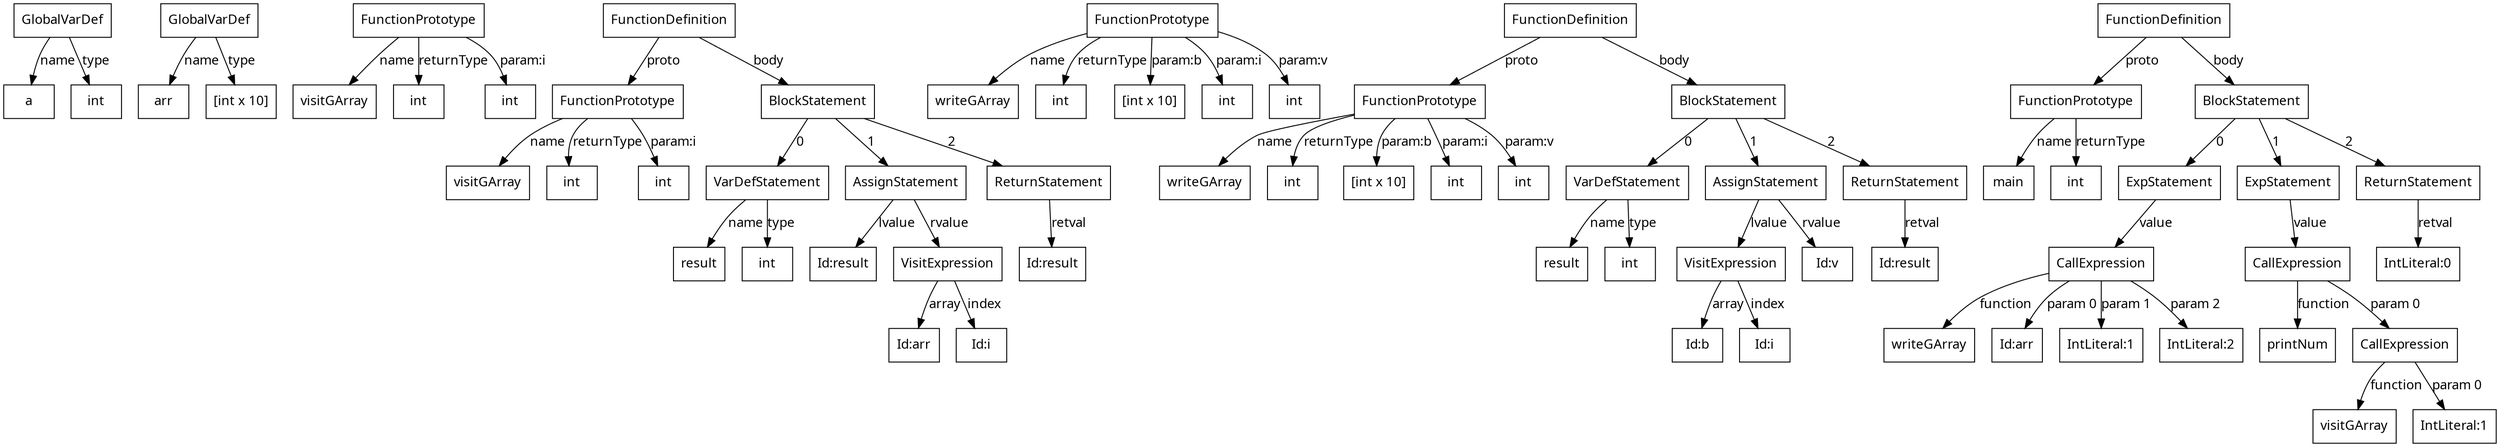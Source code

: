 digraph g {
node[shape = box, fontname = "Fira Code Light"]
edge[fontname = "Fira Code Light", splines = line]
56463552 [label="GlobalVarDef"]
56463552 -> 1 [label="name"]
1 [label="a"]
56463552 -> 2 [label="type"]
2 [label="int"]
56464168 [label="GlobalVarDef"]
56464168 -> 3 [label="name"]
3 [label="arr"]
56464168 -> 4 [label="type"]
4 [label="[int x 10]"]
56498816 [label="FunctionPrototype"]
56498816 -> 5 [label="name"]
5 [label="visitGArray"]
56498816 -> 6 [label="returnType"]
6 [label="int"]
56498816 -> 7 [label="param:i"]
7 [label="int"]
56479752 [label="FunctionDefinition"]
56479752 -> 56498296 [label="proto"]
56479752 -> 56438472 [label="body"]
56498296 [label="FunctionPrototype"]
56498296 -> 8 [label="name"]
8 [label="visitGArray"]
56498296 -> 9 [label="returnType"]
9 [label="int"]
56498296 -> 10 [label="param:i"]
10 [label="int"]
56438472 [label="BlockStatement"]
56438472 -> 56507208 [label=0]
56438472 -> 56480456 [label=1]
56438472 -> 56480520 [label=2]
56507208 [label="VarDefStatement"]
56507208 -> 11 [label="name"]
11 [label="result"]
56507208 -> 12 [label="type"]
12 [label="int"]
56480456 [label="AssignStatement"]
56480456 -> 56513568 [label="lvalue"]
56480456 -> 56480328 [label="rvalue"]
56513568 [label="Id:result"]
56480328 [label="VisitExpression"]
56480328 -> 56464432 [label="array"]
56464432 [label="Id:arr"]
56480328 -> 56513216 [label="index"]
56513216 [label="Id:i"]
56480520 [label="ReturnStatement"]
56480520 -> 56515240 [label="retval"]
56515240 [label="Id:result"]
56498920 [label="FunctionPrototype"]
56498920 -> 13 [label="name"]
13 [label="writeGArray"]
56498920 -> 14 [label="returnType"]
14 [label="int"]
56498920 -> 15 [label="param:b"]
15 [label="[int x 10]"]
56498920 -> 16 [label="param:i"]
16 [label="int"]
56498920 -> 17 [label="param:v"]
17 [label="int"]
56480264 [label="FunctionDefinition"]
56480264 -> 56498400 [label="proto"]
56480264 -> 56436816 [label="body"]
56498400 [label="FunctionPrototype"]
56498400 -> 18 [label="name"]
18 [label="writeGArray"]
56498400 -> 19 [label="returnType"]
19 [label="int"]
56498400 -> 20 [label="param:b"]
20 [label="[int x 10]"]
56498400 -> 21 [label="param:i"]
21 [label="int"]
56498400 -> 22 [label="param:v"]
22 [label="int"]
56436816 [label="BlockStatement"]
56436816 -> 56506344 [label=0]
56436816 -> 56480136 [label=1]
56436816 -> 56480584 [label=2]
56506344 [label="VarDefStatement"]
56506344 -> 23 [label="name"]
23 [label="result"]
56506344 -> 24 [label="type"]
24 [label="int"]
56480136 [label="AssignStatement"]
56480136 -> 56480200 [label="lvalue"]
56480136 -> 56513128 [label="rvalue"]
56480200 [label="VisitExpression"]
56480200 -> 56514976 [label="array"]
56514976 [label="Id:b"]
56480200 -> 56513920 [label="index"]
56513920 [label="Id:i"]
56513128 [label="Id:v"]
56480584 [label="ReturnStatement"]
56480584 -> 56514888 [label="retval"]
56514888 [label="Id:result"]
56481736 [label="FunctionDefinition"]
56481736 -> 56497880 [label="proto"]
56481736 -> 56518776 [label="body"]
56497880 [label="FunctionPrototype"]
56497880 -> 25 [label="name"]
25 [label="main"]
56497880 -> 26 [label="returnType"]
26 [label="int"]
56518776 [label="BlockStatement"]
56518776 -> 56479624 [label=0]
56518776 -> 56481352 [label=1]
56518776 -> 56482440 [label=2]
56479624 [label="ExpStatement"]
56479624 -> 56497984 [label="value"]
56497984 [label="CallExpression"]
56497984 -> 27 [label="function"]
27 [label="writeGArray"]
56497984 -> 56512864 [label="param 0"]
56512864 [label="Id:arr"]
56497984 -> 56479176 [label="param 1"]
56479176 [label="IntLiteral:1"]
56497984 -> 56479432 [label="param 2"]
56479432 [label="IntLiteral:2"]
56481352 [label="ExpStatement"]
56481352 -> 56498504 [label="value"]
56498504 [label="CallExpression"]
56498504 -> 28 [label="function"]
28 [label="printNum"]
56498504 -> 56499024 [label="param 0"]
56499024 [label="CallExpression"]
56499024 -> 29 [label="function"]
29 [label="visitGArray"]
56499024 -> 56481288 [label="param 0"]
56481288 [label="IntLiteral:1"]
56482440 [label="ReturnStatement"]
56482440 -> 56481928 [label="retval"]
56481928 [label="IntLiteral:0"]
}

